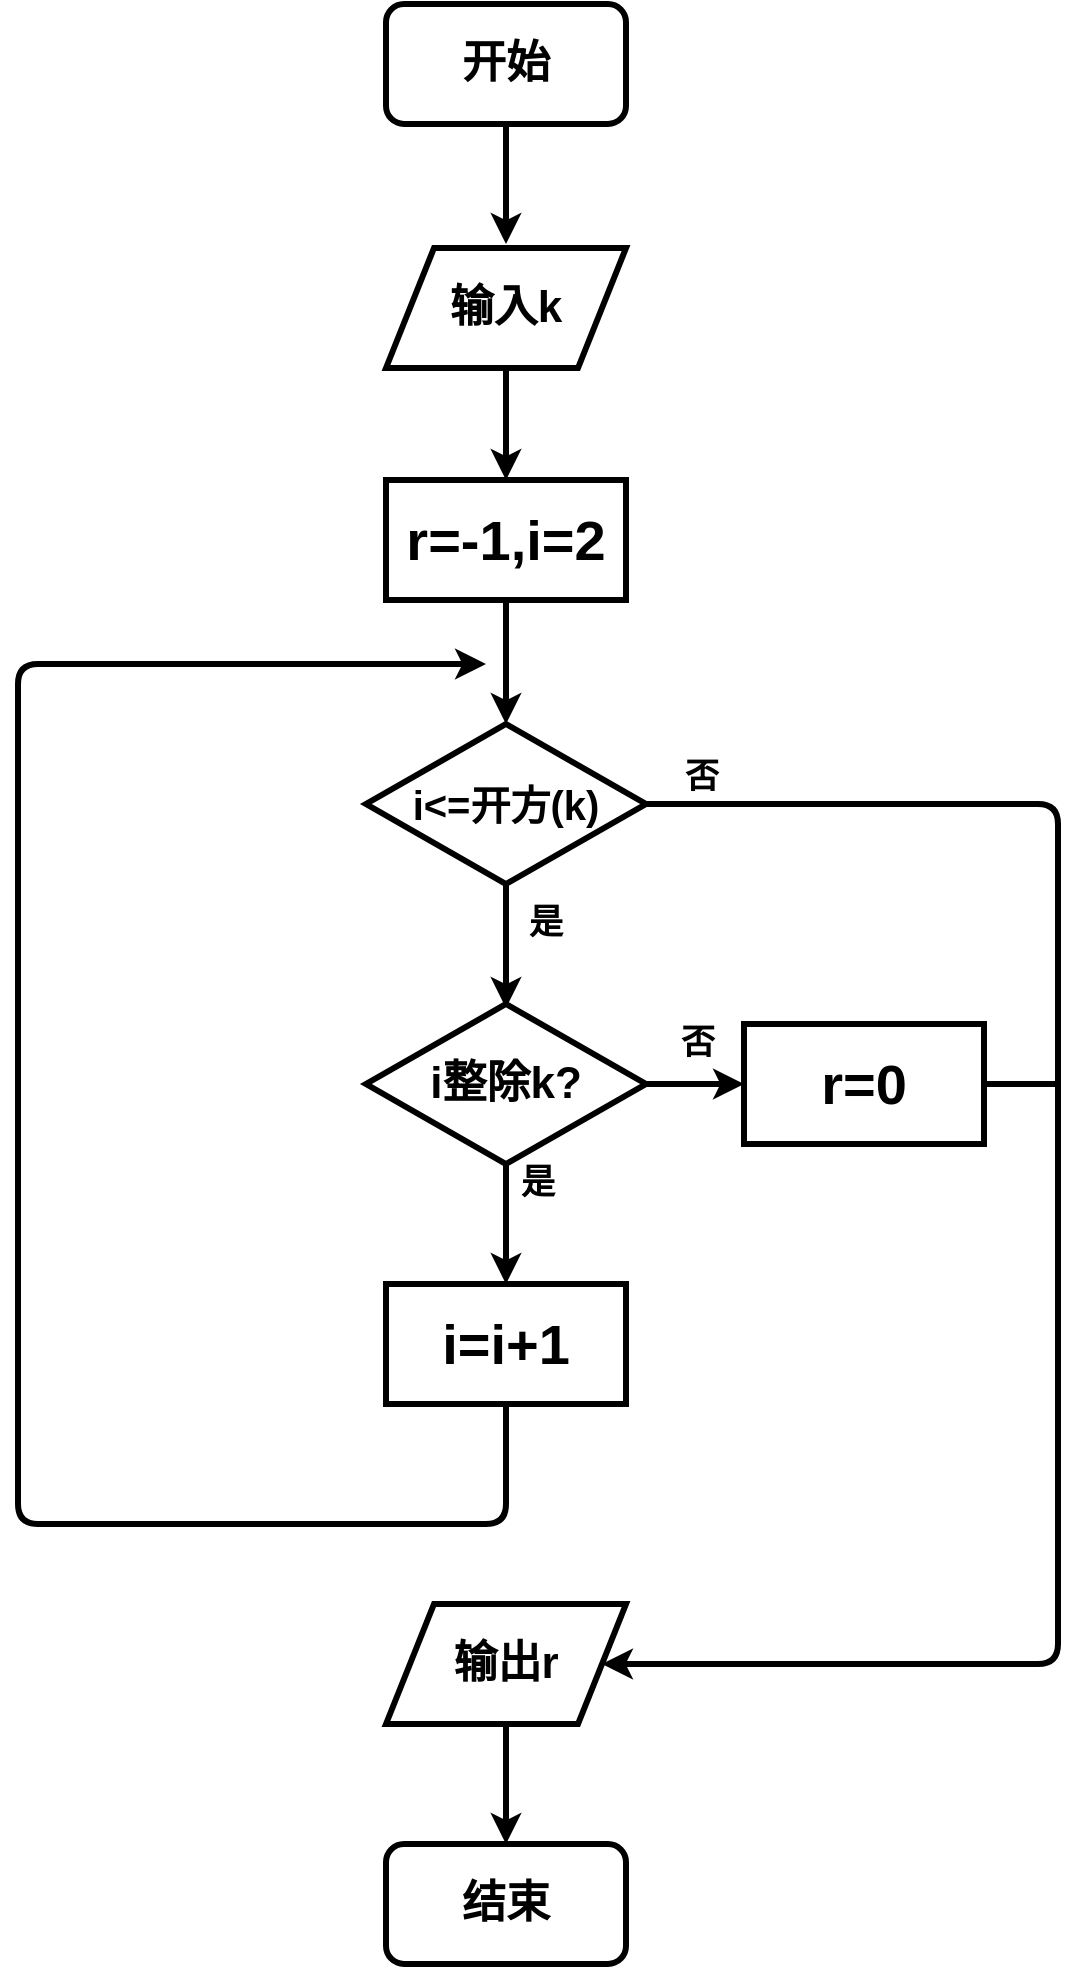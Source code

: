 <mxGraphModel dx="1079" dy="752" grid="1" gridSize="10" guides="1" tooltips="1" connect="1" arrows="1" fold="1" page="1" pageScale="1" pageWidth="827" pageHeight="1169" background="#ffffff"><root><mxCell id="0"/><mxCell id="1" parent="0"/><mxCell id="2" value="&lt;b&gt;&lt;font style=&quot;font-size: 22px&quot;&gt;开始&lt;/font&gt;&lt;/b&gt;" style="rounded=1;whiteSpace=wrap;html=1;strokeWidth=3;" vertex="1" parent="1"><mxGeometry x="284" y="20" width="120" height="60" as="geometry"/></mxCell><mxCell id="4" value="&lt;b style=&quot;font-size: 28px&quot;&gt;&lt;font style=&quot;font-size: 28px&quot;&gt;r=-1&lt;/font&gt;&lt;/b&gt;&lt;b&gt;&lt;font style=&quot;font-size: 28px&quot;&gt;,i=2&lt;/font&gt;&lt;/b&gt;" style="rounded=0;whiteSpace=wrap;html=1;strokeWidth=3;" vertex="1" parent="1"><mxGeometry x="284" y="258" width="120" height="60" as="geometry"/></mxCell><mxCell id="5" value="&lt;b&gt;&lt;font style=&quot;font-size: 20px&quot;&gt;i&amp;lt;=开方(k)&lt;/font&gt;&lt;/b&gt;" style="rhombus;whiteSpace=wrap;html=1;strokeWidth=3;" vertex="1" parent="1"><mxGeometry x="274" y="380" width="140" height="80" as="geometry"/></mxCell><mxCell id="9" value="&lt;b&gt;&lt;font style=&quot;font-size: 22px&quot;&gt;结束&lt;/font&gt;&lt;/b&gt;" style="rounded=1;whiteSpace=wrap;html=1;strokeWidth=3;" vertex="1" parent="1"><mxGeometry x="284" y="940" width="120" height="60" as="geometry"/></mxCell><mxCell id="10" value="" style="endArrow=classic;html=1;exitX=0.5;exitY=1;strokeWidth=3;" edge="1" source="5" parent="1"><mxGeometry width="50" height="50" relative="1" as="geometry"><mxPoint x="190" y="642" as="sourcePoint"/><mxPoint x="344" y="522" as="targetPoint"/></mxGeometry></mxCell><mxCell id="11" value="" style="endArrow=classic;html=1;exitX=0.5;exitY=1;strokeWidth=3;" edge="1" target="5" parent="1"><mxGeometry width="50" height="50" relative="1" as="geometry"><mxPoint x="344" y="318" as="sourcePoint"/><mxPoint x="344" y="373" as="targetPoint"/></mxGeometry></mxCell><mxCell id="12" value="" style="endArrow=classic;html=1;exitX=0.5;exitY=1;exitPerimeter=0;entryX=0.5;entryY=0;strokeWidth=3;" edge="1" target="4" parent="1"><mxGeometry width="50" height="50" relative="1" as="geometry"><mxPoint x="344" y="200" as="sourcePoint"/><mxPoint x="344" y="272" as="targetPoint"/></mxGeometry></mxCell><mxCell id="13" value="" style="endArrow=classic;html=1;exitX=0.5;exitY=1;strokeWidth=3;" edge="1" source="2" parent="1"><mxGeometry width="50" height="50" relative="1" as="geometry"><mxPoint x="344" y="90" as="sourcePoint"/><mxPoint x="344" y="140" as="targetPoint"/></mxGeometry></mxCell><mxCell id="15" value="" style="endArrow=classic;html=1;edgeStyle=orthogonalEdgeStyle;strokeWidth=3;exitX=0.5;exitY=1;" edge="1" source="29" parent="1"><mxGeometry width="50" height="50" relative="1" as="geometry"><mxPoint x="270" y="740" as="sourcePoint"/><mxPoint x="334" y="350" as="targetPoint"/><Array as="points"><mxPoint x="344" y="780"/><mxPoint x="100" y="780"/><mxPoint x="100" y="350"/></Array></mxGeometry></mxCell><mxCell id="18" value="&lt;b&gt;&lt;font style=&quot;font-size: 17px&quot;&gt;是&lt;/font&gt;&lt;/b&gt;" style="text;html=1;strokeColor=none;fillColor=none;align=center;verticalAlign=middle;whiteSpace=wrap;rounded=0;" vertex="1" parent="1"><mxGeometry x="344" y="470" width="40" height="20" as="geometry"/></mxCell><mxCell id="19" value="&lt;font style=&quot;font-size: 17px&quot;&gt;&lt;b&gt;否&lt;/b&gt;&lt;/font&gt;" style="text;html=1;strokeColor=none;fillColor=none;align=center;verticalAlign=middle;whiteSpace=wrap;rounded=0;" vertex="1" parent="1"><mxGeometry x="422" y="397" width="40" height="20" as="geometry"/></mxCell><mxCell id="22" style="edgeStyle=orthogonalEdgeStyle;rounded=0;html=1;exitX=0.75;exitY=0;entryX=0.75;entryY=0;jettySize=auto;orthogonalLoop=1;" edge="1" parent="1"><mxGeometry relative="1" as="geometry"><mxPoint x="400" y="650" as="sourcePoint"/><mxPoint x="400" y="650" as="targetPoint"/></mxGeometry></mxCell><mxCell id="23" value="&lt;b&gt;&lt;font style=&quot;font-size: 22px&quot;&gt;输入k&lt;/font&gt;&lt;/b&gt;" style="shape=parallelogram;perimeter=parallelogramPerimeter;whiteSpace=wrap;html=1;strokeWidth=3;" vertex="1" parent="1"><mxGeometry x="284" y="142" width="120" height="60" as="geometry"/></mxCell><mxCell id="24" value="&lt;b&gt;&lt;font style=&quot;font-size: 22px&quot;&gt;&lt;font style=&quot;font-size: 22px&quot;&gt;&lt;font style=&quot;font-size: 22px&quot;&gt;i整除k&lt;/font&gt;&lt;font style=&quot;font-size: 22px&quot;&gt;?&lt;/font&gt;&lt;/font&gt;&lt;/font&gt;&lt;/b&gt;" style="rhombus;whiteSpace=wrap;html=1;strokeWidth=3;" vertex="1" parent="1"><mxGeometry x="274" y="520" width="140" height="80" as="geometry"/></mxCell><mxCell id="25" value="&lt;font style=&quot;font-size: 17px&quot;&gt;&lt;b&gt;否&lt;/b&gt;&lt;/font&gt;" style="text;html=1;strokeColor=none;fillColor=none;align=center;verticalAlign=middle;whiteSpace=wrap;rounded=0;" vertex="1" parent="1"><mxGeometry x="420" y="530" width="40" height="20" as="geometry"/></mxCell><mxCell id="26" value="&lt;b&gt;&lt;font style=&quot;font-size: 17px&quot;&gt;是&lt;/font&gt;&lt;/b&gt;" style="text;html=1;strokeColor=none;fillColor=none;align=center;verticalAlign=middle;whiteSpace=wrap;rounded=0;" vertex="1" parent="1"><mxGeometry x="340" y="600" width="40" height="20" as="geometry"/></mxCell><mxCell id="27" value="" style="endArrow=classic;html=1;edgeStyle=orthogonalEdgeStyle;strokeWidth=3;entryX=1;entryY=0.5;exitX=1;exitY=0.5;" edge="1" parent="1" source="5" target="28"><mxGeometry width="50" height="50" relative="1" as="geometry"><mxPoint x="420" y="420" as="sourcePoint"/><mxPoint x="430" y="751" as="targetPoint"/><Array as="points"><mxPoint x="620" y="420"/><mxPoint x="620" y="850"/></Array></mxGeometry></mxCell><mxCell id="28" value="&lt;b&gt;&lt;font style=&quot;font-size: 22px&quot;&gt;输出r&lt;/font&gt;&lt;/b&gt;" style="shape=parallelogram;perimeter=parallelogramPerimeter;whiteSpace=wrap;html=1;strokeWidth=3;" vertex="1" parent="1"><mxGeometry x="284" y="820" width="120" height="60" as="geometry"/></mxCell><mxCell id="29" value="&lt;b&gt;&lt;font style=&quot;font-size: 28px&quot;&gt;i=i+1&lt;/font&gt;&lt;/b&gt;" style="rounded=0;whiteSpace=wrap;html=1;strokeWidth=3;" vertex="1" parent="1"><mxGeometry x="284" y="660" width="120" height="60" as="geometry"/></mxCell><mxCell id="30" value="" style="endArrow=none;html=1;exitX=1;exitY=0.5;strokeWidth=3;" edge="1" parent="1"><mxGeometry width="50" height="50" relative="1" as="geometry"><mxPoint x="581" y="560" as="sourcePoint"/><mxPoint x="620" y="560" as="targetPoint"/></mxGeometry></mxCell><mxCell id="31" value="&lt;font size=&quot;1&quot;&gt;&lt;b style=&quot;font-size: 28px&quot;&gt;r=0&lt;/b&gt;&lt;/font&gt;" style="rounded=0;whiteSpace=wrap;html=1;strokeWidth=3;" vertex="1" parent="1"><mxGeometry x="463" y="530" width="120" height="60" as="geometry"/></mxCell><mxCell id="33" value="" style="endArrow=classic;html=1;strokeWidth=3;exitX=1;exitY=0.5;entryX=0;entryY=0.5;" edge="1" parent="1" source="24" target="31"><mxGeometry width="50" height="50" relative="1" as="geometry"><mxPoint x="100" y="1070" as="sourcePoint"/><mxPoint x="380" y="750" as="targetPoint"/></mxGeometry></mxCell><mxCell id="34" value="" style="endArrow=classic;html=1;exitX=0.5;exitY=1;strokeWidth=3;entryX=0.5;entryY=0;" edge="1" parent="1" source="24" target="29"><mxGeometry width="50" height="50" relative="1" as="geometry"><mxPoint x="354" y="470" as="sourcePoint"/><mxPoint x="354" y="532" as="targetPoint"/></mxGeometry></mxCell><mxCell id="35" value="" style="endArrow=classic;html=1;exitX=0.5;exitY=1;strokeWidth=3;entryX=0.5;entryY=0;" edge="1" parent="1" source="28" target="9"><mxGeometry width="50" height="50" relative="1" as="geometry"><mxPoint x="354" y="610" as="sourcePoint"/><mxPoint x="354" y="670" as="targetPoint"/></mxGeometry></mxCell></root></mxGraphModel>